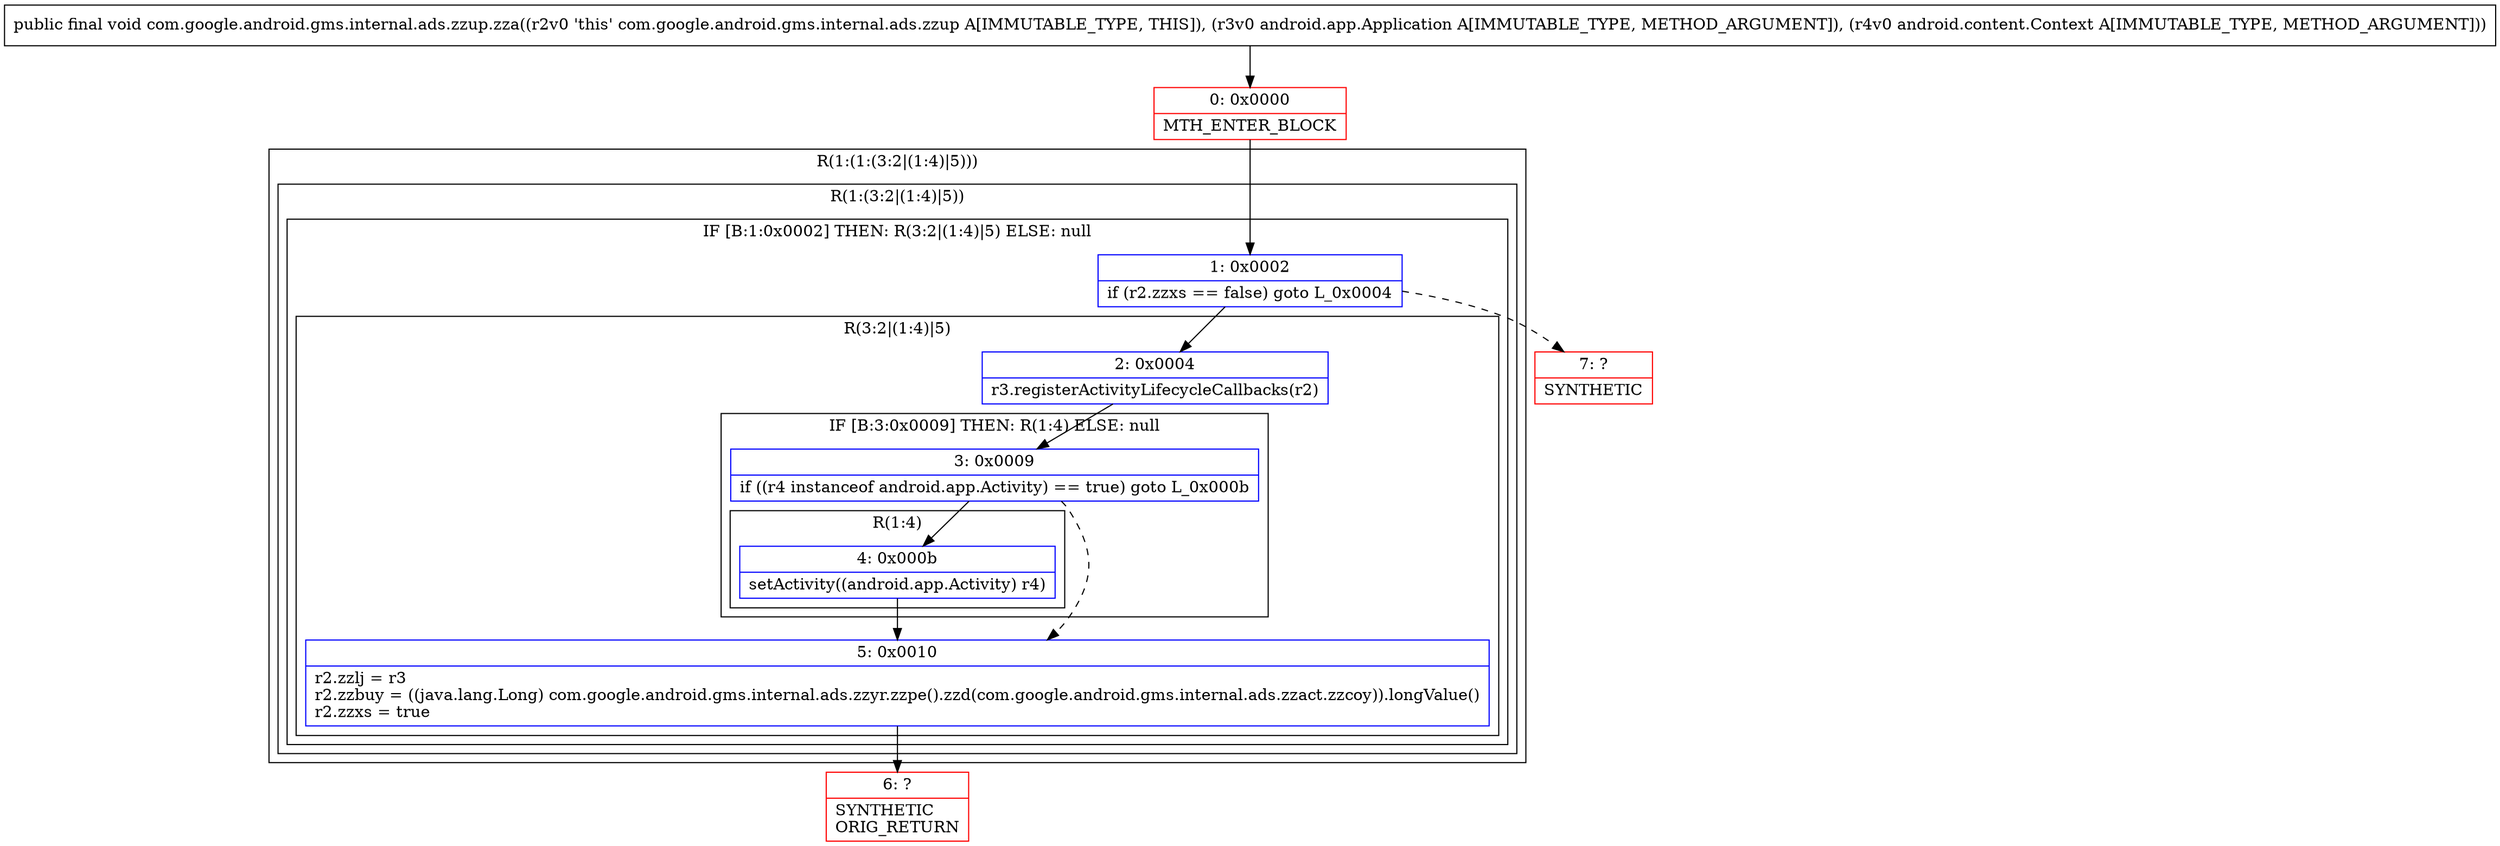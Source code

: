 digraph "CFG forcom.google.android.gms.internal.ads.zzup.zza(Landroid\/app\/Application;Landroid\/content\/Context;)V" {
subgraph cluster_Region_1012766680 {
label = "R(1:(1:(3:2|(1:4)|5)))";
node [shape=record,color=blue];
subgraph cluster_Region_85257395 {
label = "R(1:(3:2|(1:4)|5))";
node [shape=record,color=blue];
subgraph cluster_IfRegion_1325374978 {
label = "IF [B:1:0x0002] THEN: R(3:2|(1:4)|5) ELSE: null";
node [shape=record,color=blue];
Node_1 [shape=record,label="{1\:\ 0x0002|if (r2.zzxs == false) goto L_0x0004\l}"];
subgraph cluster_Region_1972018145 {
label = "R(3:2|(1:4)|5)";
node [shape=record,color=blue];
Node_2 [shape=record,label="{2\:\ 0x0004|r3.registerActivityLifecycleCallbacks(r2)\l}"];
subgraph cluster_IfRegion_624501215 {
label = "IF [B:3:0x0009] THEN: R(1:4) ELSE: null";
node [shape=record,color=blue];
Node_3 [shape=record,label="{3\:\ 0x0009|if ((r4 instanceof android.app.Activity) == true) goto L_0x000b\l}"];
subgraph cluster_Region_124395711 {
label = "R(1:4)";
node [shape=record,color=blue];
Node_4 [shape=record,label="{4\:\ 0x000b|setActivity((android.app.Activity) r4)\l}"];
}
}
Node_5 [shape=record,label="{5\:\ 0x0010|r2.zzlj = r3\lr2.zzbuy = ((java.lang.Long) com.google.android.gms.internal.ads.zzyr.zzpe().zzd(com.google.android.gms.internal.ads.zzact.zzcoy)).longValue()\lr2.zzxs = true\l}"];
}
}
}
}
Node_0 [shape=record,color=red,label="{0\:\ 0x0000|MTH_ENTER_BLOCK\l}"];
Node_6 [shape=record,color=red,label="{6\:\ ?|SYNTHETIC\lORIG_RETURN\l}"];
Node_7 [shape=record,color=red,label="{7\:\ ?|SYNTHETIC\l}"];
MethodNode[shape=record,label="{public final void com.google.android.gms.internal.ads.zzup.zza((r2v0 'this' com.google.android.gms.internal.ads.zzup A[IMMUTABLE_TYPE, THIS]), (r3v0 android.app.Application A[IMMUTABLE_TYPE, METHOD_ARGUMENT]), (r4v0 android.content.Context A[IMMUTABLE_TYPE, METHOD_ARGUMENT])) }"];
MethodNode -> Node_0;
Node_1 -> Node_2;
Node_1 -> Node_7[style=dashed];
Node_2 -> Node_3;
Node_3 -> Node_4;
Node_3 -> Node_5[style=dashed];
Node_4 -> Node_5;
Node_5 -> Node_6;
Node_0 -> Node_1;
}

